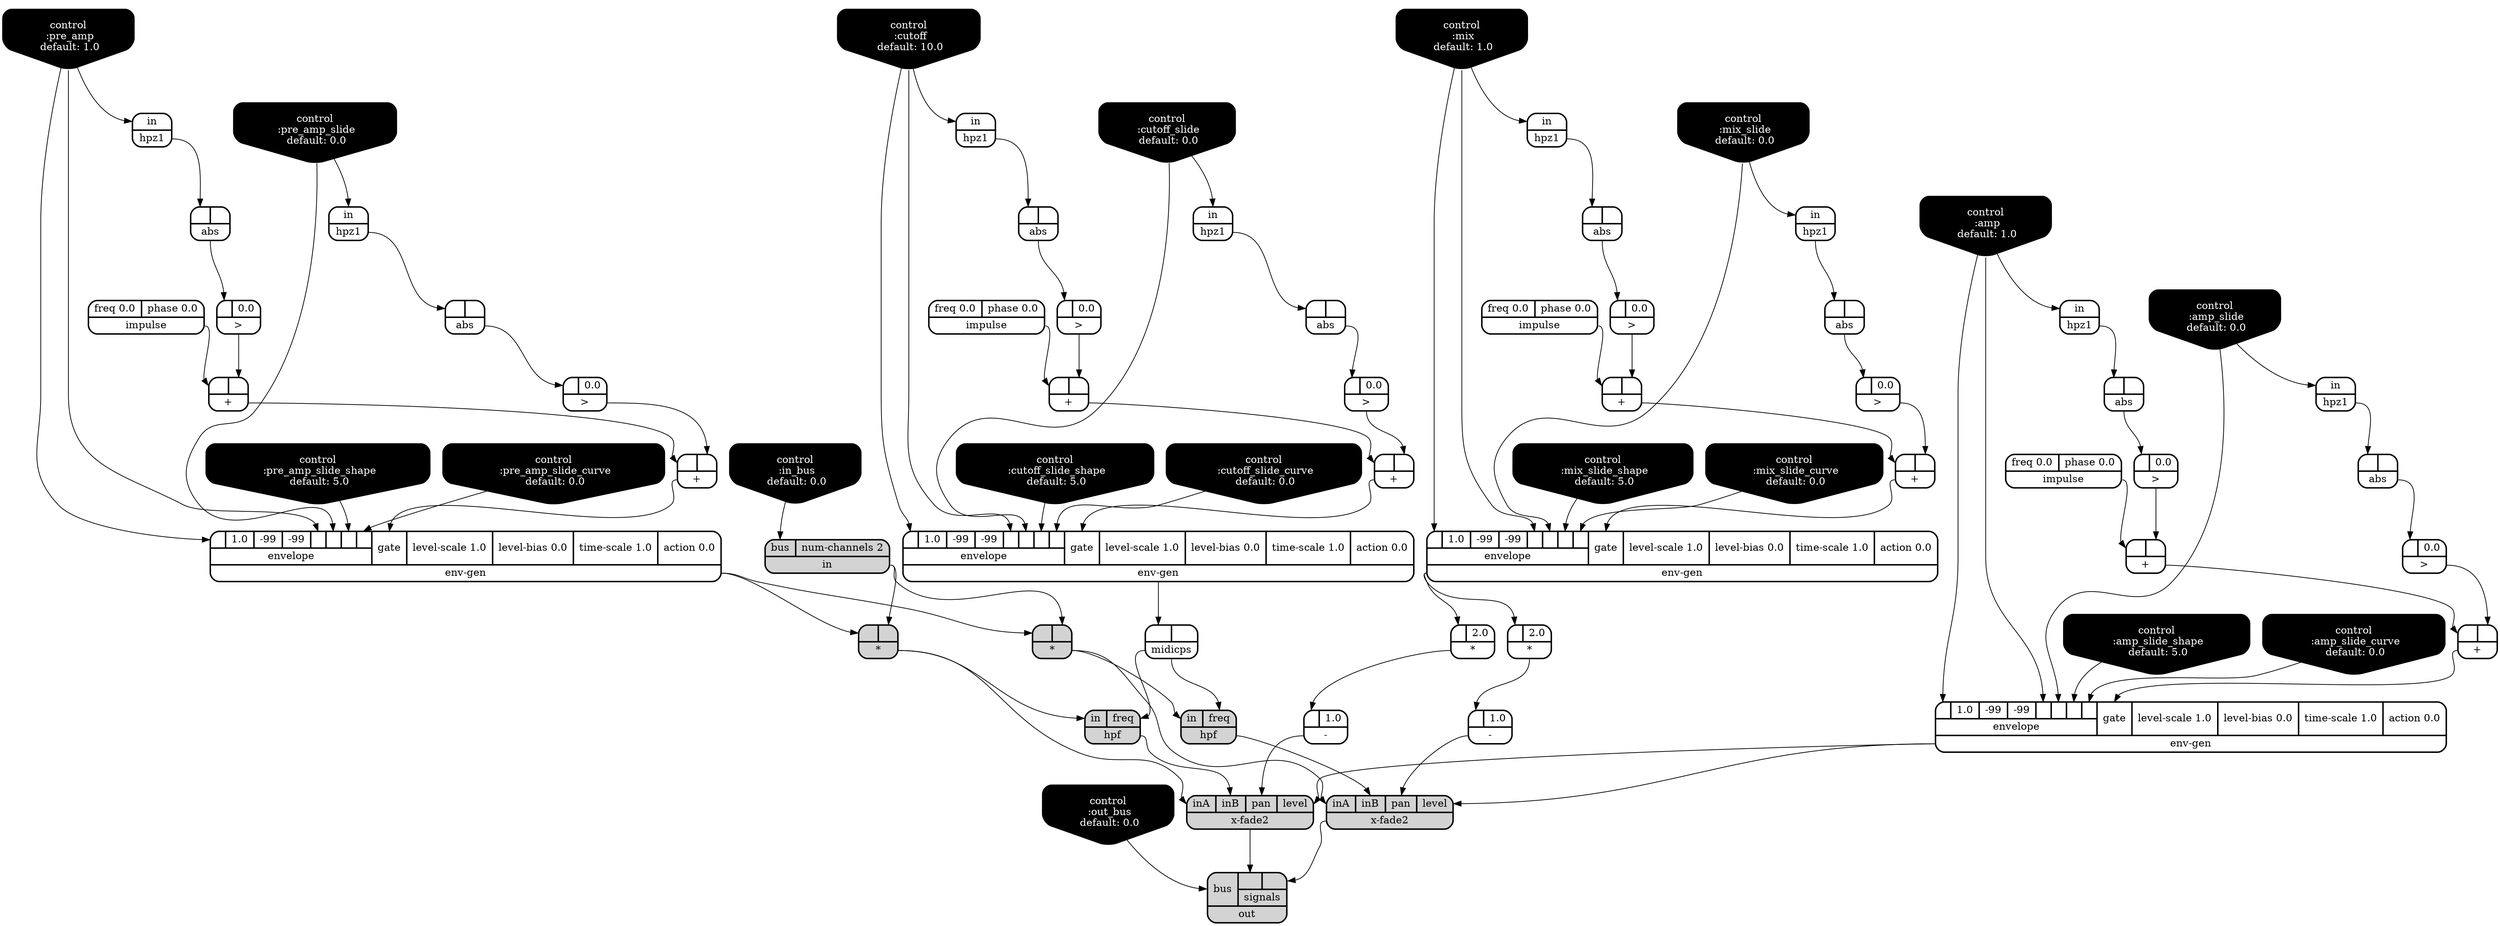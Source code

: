 digraph synthdef {
39 [label = "{{ <a> |<b> 2.0} |<__UG_NAME__>* }" style="bold, rounded" shape=record rankdir=LR];
51 [label = "{{ <a> |<b> } |<__UG_NAME__>* }" style="filled, bold, rounded"  shape=record rankdir=LR];
52 [label = "{{ <a> |<b> } |<__UG_NAME__>* }" style="filled, bold, rounded"  shape=record rankdir=LR];
58 [label = "{{ <a> |<b> 2.0} |<__UG_NAME__>* }" style="bold, rounded" shape=record rankdir=LR];
23 [label = "{{ <a> |<b> } |<__UG_NAME__>+ }" style="bold, rounded" shape=record rankdir=LR];
27 [label = "{{ <a> |<b> } |<__UG_NAME__>+ }" style="bold, rounded" shape=record rankdir=LR];
33 [label = "{{ <a> |<b> } |<__UG_NAME__>+ }" style="bold, rounded" shape=record rankdir=LR];
37 [label = "{{ <a> |<b> } |<__UG_NAME__>+ }" style="bold, rounded" shape=record rankdir=LR];
46 [label = "{{ <a> |<b> } |<__UG_NAME__>+ }" style="bold, rounded" shape=record rankdir=LR];
48 [label = "{{ <a> |<b> } |<__UG_NAME__>+ }" style="bold, rounded" shape=record rankdir=LR];
62 [label = "{{ <a> |<b> } |<__UG_NAME__>+ }" style="bold, rounded" shape=record rankdir=LR];
65 [label = "{{ <a> |<b> } |<__UG_NAME__>+ }" style="bold, rounded" shape=record rankdir=LR];
60 [label = "{{ <a> |<b> 1.0} |<__UG_NAME__>- }" style="bold, rounded" shape=record rankdir=LR];
68 [label = "{{ <a> |<b> 1.0} |<__UG_NAME__>- }" style="bold, rounded" shape=record rankdir=LR];
22 [label = "{{ <a> |<b> 0.0} |<__UG_NAME__>\> }" style="bold, rounded" shape=record rankdir=LR];
26 [label = "{{ <a> |<b> 0.0} |<__UG_NAME__>\> }" style="bold, rounded" shape=record rankdir=LR];
32 [label = "{{ <a> |<b> 0.0} |<__UG_NAME__>\> }" style="bold, rounded" shape=record rankdir=LR];
36 [label = "{{ <a> |<b> 0.0} |<__UG_NAME__>\> }" style="bold, rounded" shape=record rankdir=LR];
45 [label = "{{ <a> |<b> 0.0} |<__UG_NAME__>\> }" style="bold, rounded" shape=record rankdir=LR];
47 [label = "{{ <a> |<b> 0.0} |<__UG_NAME__>\> }" style="bold, rounded" shape=record rankdir=LR];
56 [label = "{{ <a> |<b> 0.0} |<__UG_NAME__>\> }" style="bold, rounded" shape=record rankdir=LR];
64 [label = "{{ <a> |<b> 0.0} |<__UG_NAME__>\> }" style="bold, rounded" shape=record rankdir=LR];
21 [label = "{{ <a> |<b> } |<__UG_NAME__>abs }" style="bold, rounded" shape=record rankdir=LR];
25 [label = "{{ <a> |<b> } |<__UG_NAME__>abs }" style="bold, rounded" shape=record rankdir=LR];
31 [label = "{{ <a> |<b> } |<__UG_NAME__>abs }" style="bold, rounded" shape=record rankdir=LR];
35 [label = "{{ <a> |<b> } |<__UG_NAME__>abs }" style="bold, rounded" shape=record rankdir=LR];
41 [label = "{{ <a> |<b> } |<__UG_NAME__>abs }" style="bold, rounded" shape=record rankdir=LR];
44 [label = "{{ <a> |<b> } |<__UG_NAME__>abs }" style="bold, rounded" shape=record rankdir=LR];
55 [label = "{{ <a> |<b> } |<__UG_NAME__>abs }" style="bold, rounded" shape=record rankdir=LR];
63 [label = "{{ <a> |<b> } |<__UG_NAME__>abs }" style="bold, rounded" shape=record rankdir=LR];
0 [label = "control
 :amp
 default: 1.0" shape=invhouse style="rounded, filled, bold" fillcolor=black fontcolor=white ]; 
1 [label = "control
 :amp_slide
 default: 0.0" shape=invhouse style="rounded, filled, bold" fillcolor=black fontcolor=white ]; 
2 [label = "control
 :amp_slide_shape
 default: 5.0" shape=invhouse style="rounded, filled, bold" fillcolor=black fontcolor=white ]; 
3 [label = "control
 :amp_slide_curve
 default: 0.0" shape=invhouse style="rounded, filled, bold" fillcolor=black fontcolor=white ]; 
4 [label = "control
 :mix
 default: 1.0" shape=invhouse style="rounded, filled, bold" fillcolor=black fontcolor=white ]; 
5 [label = "control
 :mix_slide
 default: 0.0" shape=invhouse style="rounded, filled, bold" fillcolor=black fontcolor=white ]; 
6 [label = "control
 :mix_slide_shape
 default: 5.0" shape=invhouse style="rounded, filled, bold" fillcolor=black fontcolor=white ]; 
7 [label = "control
 :mix_slide_curve
 default: 0.0" shape=invhouse style="rounded, filled, bold" fillcolor=black fontcolor=white ]; 
8 [label = "control
 :pre_amp
 default: 1.0" shape=invhouse style="rounded, filled, bold" fillcolor=black fontcolor=white ]; 
9 [label = "control
 :pre_amp_slide
 default: 0.0" shape=invhouse style="rounded, filled, bold" fillcolor=black fontcolor=white ]; 
10 [label = "control
 :pre_amp_slide_shape
 default: 5.0" shape=invhouse style="rounded, filled, bold" fillcolor=black fontcolor=white ]; 
11 [label = "control
 :pre_amp_slide_curve
 default: 0.0" shape=invhouse style="rounded, filled, bold" fillcolor=black fontcolor=white ]; 
12 [label = "control
 :cutoff
 default: 10.0" shape=invhouse style="rounded, filled, bold" fillcolor=black fontcolor=white ]; 
13 [label = "control
 :cutoff_slide
 default: 0.0" shape=invhouse style="rounded, filled, bold" fillcolor=black fontcolor=white ]; 
14 [label = "control
 :cutoff_slide_shape
 default: 5.0" shape=invhouse style="rounded, filled, bold" fillcolor=black fontcolor=white ]; 
15 [label = "control
 :cutoff_slide_curve
 default: 0.0" shape=invhouse style="rounded, filled, bold" fillcolor=black fontcolor=white ]; 
16 [label = "control
 :in_bus
 default: 0.0" shape=invhouse style="rounded, filled, bold" fillcolor=black fontcolor=white ]; 
17 [label = "control
 :out_bus
 default: 0.0" shape=invhouse style="rounded, filled, bold" fillcolor=black fontcolor=white ]; 
28 [label = "{{ {{<envelope___control___0>|1.0|-99|-99|<envelope___control___4>|<envelope___control___5>|<envelope___control___6>|<envelope___control___7>}|envelope}|<gate> gate|<level____scale> level-scale 1.0|<level____bias> level-bias 0.0|<time____scale> time-scale 1.0|<action> action 0.0} |<__UG_NAME__>env-gen }" style="bold, rounded" shape=record rankdir=LR];
38 [label = "{{ {{<envelope___control___0>|1.0|-99|-99|<envelope___control___4>|<envelope___control___5>|<envelope___control___6>|<envelope___control___7>}|envelope}|<gate> gate|<level____scale> level-scale 1.0|<level____bias> level-bias 0.0|<time____scale> time-scale 1.0|<action> action 0.0} |<__UG_NAME__>env-gen }" style="bold, rounded" shape=record rankdir=LR];
49 [label = "{{ {{<envelope___control___0>|1.0|-99|-99|<envelope___control___4>|<envelope___control___5>|<envelope___control___6>|<envelope___control___7>}|envelope}|<gate> gate|<level____scale> level-scale 1.0|<level____bias> level-bias 0.0|<time____scale> time-scale 1.0|<action> action 0.0} |<__UG_NAME__>env-gen }" style="bold, rounded" shape=record rankdir=LR];
66 [label = "{{ {{<envelope___control___0>|1.0|-99|-99|<envelope___control___4>|<envelope___control___5>|<envelope___control___6>|<envelope___control___7>}|envelope}|<gate> gate|<level____scale> level-scale 1.0|<level____bias> level-bias 0.0|<time____scale> time-scale 1.0|<action> action 0.0} |<__UG_NAME__>env-gen }" style="bold, rounded" shape=record rankdir=LR];
53 [label = "{{ <in> in|<freq> freq} |<__UG_NAME__>hpf }" style="filled, bold, rounded"  shape=record rankdir=LR];
59 [label = "{{ <in> in|<freq> freq} |<__UG_NAME__>hpf }" style="filled, bold, rounded"  shape=record rankdir=LR];
20 [label = "{{ <in> in} |<__UG_NAME__>hpz1 }" style="bold, rounded" shape=record rankdir=LR];
24 [label = "{{ <in> in} |<__UG_NAME__>hpz1 }" style="bold, rounded" shape=record rankdir=LR];
30 [label = "{{ <in> in} |<__UG_NAME__>hpz1 }" style="bold, rounded" shape=record rankdir=LR];
34 [label = "{{ <in> in} |<__UG_NAME__>hpz1 }" style="bold, rounded" shape=record rankdir=LR];
40 [label = "{{ <in> in} |<__UG_NAME__>hpz1 }" style="bold, rounded" shape=record rankdir=LR];
43 [label = "{{ <in> in} |<__UG_NAME__>hpz1 }" style="bold, rounded" shape=record rankdir=LR];
54 [label = "{{ <in> in} |<__UG_NAME__>hpz1 }" style="bold, rounded" shape=record rankdir=LR];
57 [label = "{{ <in> in} |<__UG_NAME__>hpz1 }" style="bold, rounded" shape=record rankdir=LR];
18 [label = "{{ <freq> freq 0.0|<phase> phase 0.0} |<__UG_NAME__>impulse }" style="bold, rounded" shape=record rankdir=LR];
19 [label = "{{ <freq> freq 0.0|<phase> phase 0.0} |<__UG_NAME__>impulse }" style="bold, rounded" shape=record rankdir=LR];
42 [label = "{{ <freq> freq 0.0|<phase> phase 0.0} |<__UG_NAME__>impulse }" style="bold, rounded" shape=record rankdir=LR];
61 [label = "{{ <freq> freq 0.0|<phase> phase 0.0} |<__UG_NAME__>impulse }" style="bold, rounded" shape=record rankdir=LR];
50 [label = "{{ <bus> bus|<num____channels> num-channels 2} |<__UG_NAME__>in }" style="filled, bold, rounded"  shape=record rankdir=LR];
29 [label = "{{ <a> |<b> } |<__UG_NAME__>midicps }" style="bold, rounded" shape=record rankdir=LR];
70 [label = "{{ <bus> bus|{{<signals___x____fade2___0>|<signals___x____fade2___1>}|signals}} |<__UG_NAME__>out }" style="filled, bold, rounded"  shape=record rankdir=LR];
67 [label = "{{ <ina> inA|<inb> inB|<pan> pan|<level> level} |<__UG_NAME__>x-fade2 }" style="filled, bold, rounded"  shape=record rankdir=LR];
69 [label = "{{ <ina> inA|<inb> inB|<pan> pan|<level> level} |<__UG_NAME__>x-fade2 }" style="filled, bold, rounded"  shape=record rankdir=LR];

38:__UG_NAME__ -> 39:a ;
50:__UG_NAME__ -> 51:b ;
49:__UG_NAME__ -> 51:a ;
50:__UG_NAME__ -> 52:b ;
49:__UG_NAME__ -> 52:a ;
38:__UG_NAME__ -> 58:a ;
22:__UG_NAME__ -> 23:b ;
19:__UG_NAME__ -> 23:a ;
26:__UG_NAME__ -> 27:b ;
23:__UG_NAME__ -> 27:a ;
32:__UG_NAME__ -> 33:b ;
18:__UG_NAME__ -> 33:a ;
36:__UG_NAME__ -> 37:b ;
33:__UG_NAME__ -> 37:a ;
45:__UG_NAME__ -> 46:b ;
42:__UG_NAME__ -> 46:a ;
47:__UG_NAME__ -> 48:b ;
46:__UG_NAME__ -> 48:a ;
56:__UG_NAME__ -> 62:b ;
61:__UG_NAME__ -> 62:a ;
64:__UG_NAME__ -> 65:b ;
62:__UG_NAME__ -> 65:a ;
39:__UG_NAME__ -> 60:a ;
58:__UG_NAME__ -> 68:a ;
21:__UG_NAME__ -> 22:a ;
25:__UG_NAME__ -> 26:a ;
31:__UG_NAME__ -> 32:a ;
35:__UG_NAME__ -> 36:a ;
44:__UG_NAME__ -> 45:a ;
41:__UG_NAME__ -> 47:a ;
55:__UG_NAME__ -> 56:a ;
63:__UG_NAME__ -> 64:a ;
20:__UG_NAME__ -> 21:a ;
24:__UG_NAME__ -> 25:a ;
30:__UG_NAME__ -> 31:a ;
34:__UG_NAME__ -> 35:a ;
40:__UG_NAME__ -> 41:a ;
43:__UG_NAME__ -> 44:a ;
54:__UG_NAME__ -> 55:a ;
57:__UG_NAME__ -> 63:a ;
27:__UG_NAME__ -> 28:gate ;
12:__UG_NAME__ -> 28:envelope___control___0 ;
12:__UG_NAME__ -> 28:envelope___control___4 ;
13:__UG_NAME__ -> 28:envelope___control___5 ;
14:__UG_NAME__ -> 28:envelope___control___6 ;
15:__UG_NAME__ -> 28:envelope___control___7 ;
37:__UG_NAME__ -> 38:gate ;
4:__UG_NAME__ -> 38:envelope___control___0 ;
4:__UG_NAME__ -> 38:envelope___control___4 ;
5:__UG_NAME__ -> 38:envelope___control___5 ;
6:__UG_NAME__ -> 38:envelope___control___6 ;
7:__UG_NAME__ -> 38:envelope___control___7 ;
48:__UG_NAME__ -> 49:gate ;
8:__UG_NAME__ -> 49:envelope___control___0 ;
8:__UG_NAME__ -> 49:envelope___control___4 ;
9:__UG_NAME__ -> 49:envelope___control___5 ;
10:__UG_NAME__ -> 49:envelope___control___6 ;
11:__UG_NAME__ -> 49:envelope___control___7 ;
65:__UG_NAME__ -> 66:gate ;
0:__UG_NAME__ -> 66:envelope___control___0 ;
0:__UG_NAME__ -> 66:envelope___control___4 ;
1:__UG_NAME__ -> 66:envelope___control___5 ;
2:__UG_NAME__ -> 66:envelope___control___6 ;
3:__UG_NAME__ -> 66:envelope___control___7 ;
29:__UG_NAME__ -> 53:freq ;
52:__UG_NAME__ -> 53:in ;
29:__UG_NAME__ -> 59:freq ;
51:__UG_NAME__ -> 59:in ;
12:__UG_NAME__ -> 20:in ;
13:__UG_NAME__ -> 24:in ;
4:__UG_NAME__ -> 30:in ;
5:__UG_NAME__ -> 34:in ;
9:__UG_NAME__ -> 40:in ;
8:__UG_NAME__ -> 43:in ;
0:__UG_NAME__ -> 54:in ;
1:__UG_NAME__ -> 57:in ;
16:__UG_NAME__ -> 50:bus ;
28:__UG_NAME__ -> 29:a ;
67:__UG_NAME__ -> 70:signals___x____fade2___0 ;
69:__UG_NAME__ -> 70:signals___x____fade2___1 ;
17:__UG_NAME__ -> 70:bus ;
66:__UG_NAME__ -> 67:level ;
60:__UG_NAME__ -> 67:pan ;
59:__UG_NAME__ -> 67:inb ;
51:__UG_NAME__ -> 67:ina ;
66:__UG_NAME__ -> 69:level ;
68:__UG_NAME__ -> 69:pan ;
53:__UG_NAME__ -> 69:inb ;
52:__UG_NAME__ -> 69:ina ;

}